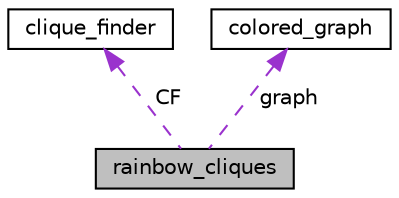 digraph "rainbow_cliques"
{
  edge [fontname="Helvetica",fontsize="10",labelfontname="Helvetica",labelfontsize="10"];
  node [fontname="Helvetica",fontsize="10",shape=record];
  Node1 [label="rainbow_cliques",height=0.2,width=0.4,color="black", fillcolor="grey75", style="filled", fontcolor="black"];
  Node2 -> Node1 [dir="back",color="darkorchid3",fontsize="10",style="dashed",label=" CF" ,fontname="Helvetica"];
  Node2 [label="clique_finder",height=0.2,width=0.4,color="black", fillcolor="white", style="filled",URL="$dc/d82/classclique__finder.html"];
  Node3 -> Node1 [dir="back",color="darkorchid3",fontsize="10",style="dashed",label=" graph" ,fontname="Helvetica"];
  Node3 [label="colored_graph",height=0.2,width=0.4,color="black", fillcolor="white", style="filled",URL="$dc/de2/classcolored__graph.html"];
}
